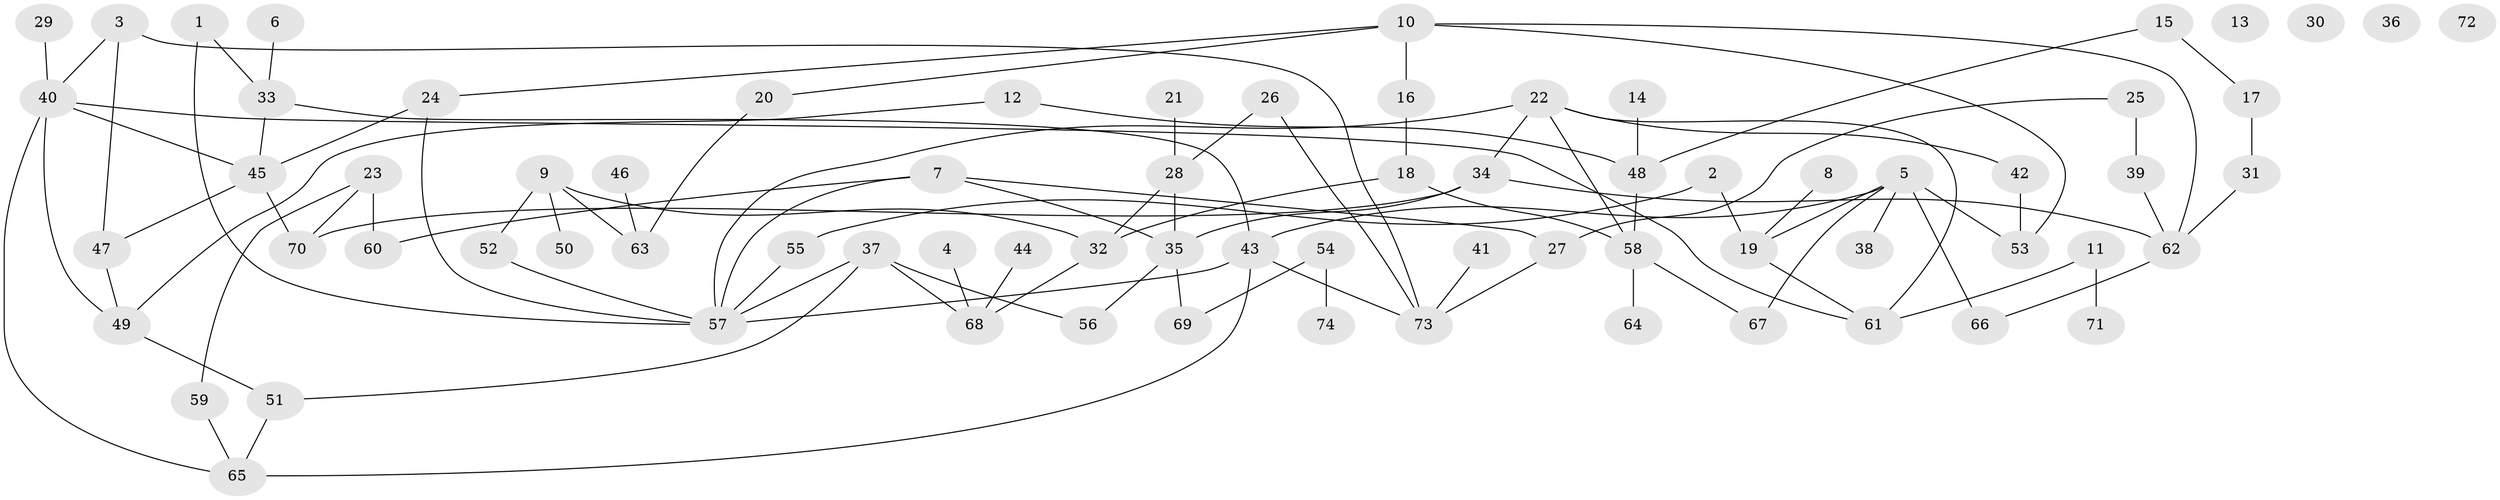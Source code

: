 // coarse degree distribution, {2: 0.24, 3: 0.12, 1: 0.22, 6: 0.08, 5: 0.12, 0: 0.08, 7: 0.06, 4: 0.04, 8: 0.04}
// Generated by graph-tools (version 1.1) at 2025/41/03/06/25 10:41:24]
// undirected, 74 vertices, 100 edges
graph export_dot {
graph [start="1"]
  node [color=gray90,style=filled];
  1;
  2;
  3;
  4;
  5;
  6;
  7;
  8;
  9;
  10;
  11;
  12;
  13;
  14;
  15;
  16;
  17;
  18;
  19;
  20;
  21;
  22;
  23;
  24;
  25;
  26;
  27;
  28;
  29;
  30;
  31;
  32;
  33;
  34;
  35;
  36;
  37;
  38;
  39;
  40;
  41;
  42;
  43;
  44;
  45;
  46;
  47;
  48;
  49;
  50;
  51;
  52;
  53;
  54;
  55;
  56;
  57;
  58;
  59;
  60;
  61;
  62;
  63;
  64;
  65;
  66;
  67;
  68;
  69;
  70;
  71;
  72;
  73;
  74;
  1 -- 33;
  1 -- 57;
  2 -- 19;
  2 -- 55;
  3 -- 40;
  3 -- 47;
  3 -- 73;
  4 -- 68;
  5 -- 19;
  5 -- 38;
  5 -- 43;
  5 -- 53;
  5 -- 66;
  5 -- 67;
  6 -- 33;
  7 -- 27;
  7 -- 35;
  7 -- 57;
  7 -- 60;
  8 -- 19;
  9 -- 32;
  9 -- 50;
  9 -- 52;
  9 -- 63;
  10 -- 16;
  10 -- 20;
  10 -- 24;
  10 -- 53;
  10 -- 62;
  11 -- 61;
  11 -- 71;
  12 -- 48;
  12 -- 49;
  14 -- 48;
  15 -- 17;
  15 -- 48;
  16 -- 18;
  17 -- 31;
  18 -- 32;
  18 -- 58;
  19 -- 61;
  20 -- 63;
  21 -- 28;
  22 -- 34;
  22 -- 42;
  22 -- 57;
  22 -- 58;
  22 -- 61;
  23 -- 59;
  23 -- 60;
  23 -- 70;
  24 -- 45;
  24 -- 57;
  25 -- 27;
  25 -- 39;
  26 -- 28;
  26 -- 73;
  27 -- 73;
  28 -- 32;
  28 -- 35;
  29 -- 40;
  31 -- 62;
  32 -- 68;
  33 -- 43;
  33 -- 45;
  34 -- 35;
  34 -- 62;
  34 -- 70;
  35 -- 56;
  35 -- 69;
  37 -- 51;
  37 -- 56;
  37 -- 57;
  37 -- 68;
  39 -- 62;
  40 -- 45;
  40 -- 49;
  40 -- 61;
  40 -- 65;
  41 -- 73;
  42 -- 53;
  43 -- 57;
  43 -- 65;
  43 -- 73;
  44 -- 68;
  45 -- 47;
  45 -- 70;
  46 -- 63;
  47 -- 49;
  48 -- 58;
  49 -- 51;
  51 -- 65;
  52 -- 57;
  54 -- 69;
  54 -- 74;
  55 -- 57;
  58 -- 64;
  58 -- 67;
  59 -- 65;
  62 -- 66;
}
